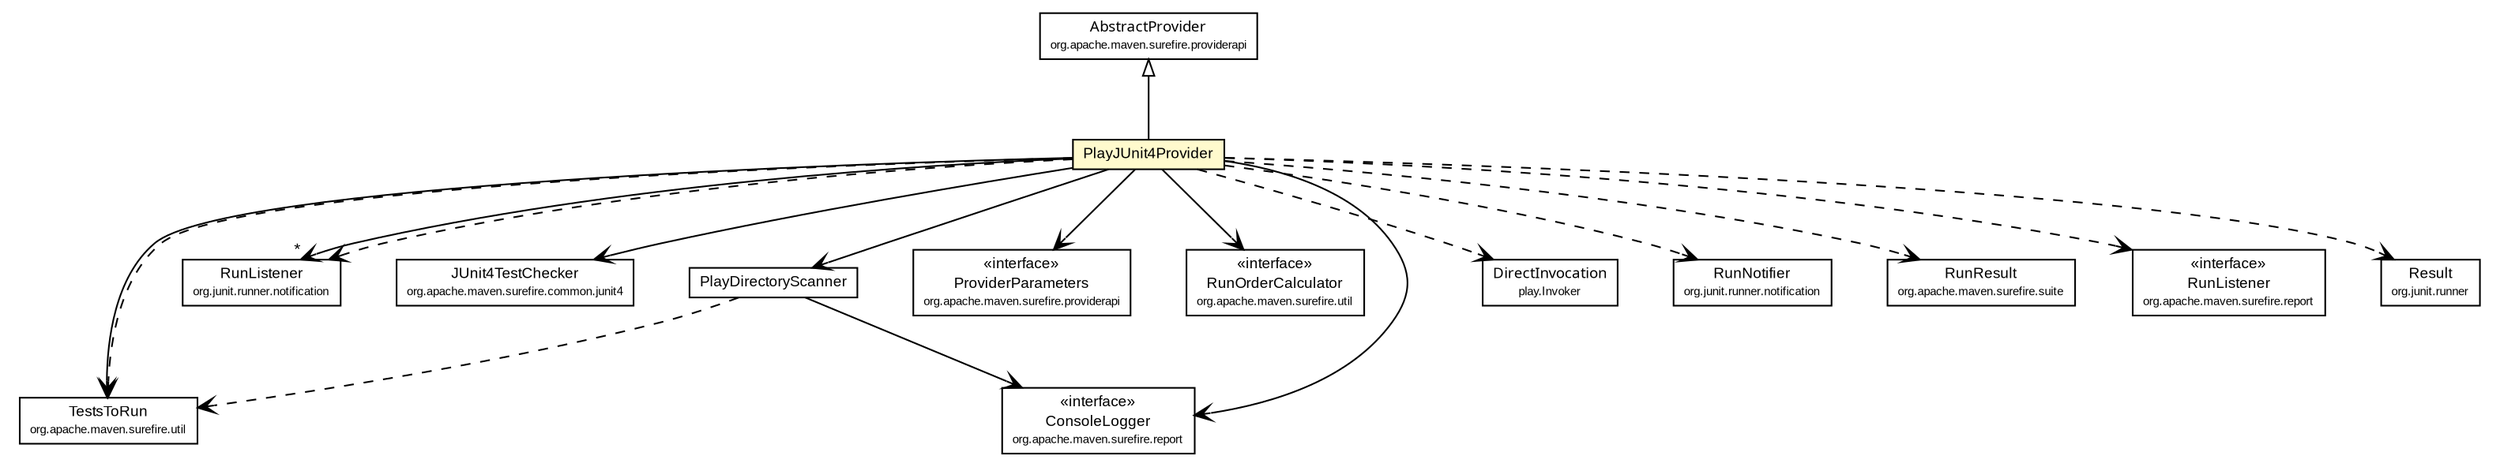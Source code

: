 #!/usr/local/bin/dot
#
# Class diagram 
# Generated by UmlGraph version 4.6 (http://www.spinellis.gr/sw/umlgraph)
#

digraph G {
	edge [fontname="arial",fontsize=10,labelfontname="arial",labelfontsize=10];
	node [fontname="arial",fontsize=10,shape=plaintext];
	// com.google.code.play.surefire.junit4.PlayJUnit4Provider
	c36 [label=<<table border="0" cellborder="1" cellspacing="0" cellpadding="2" port="p" bgcolor="lemonChiffon" href="./PlayJUnit4Provider.html">
		<tr><td><table border="0" cellspacing="0" cellpadding="1">
			<tr><td> PlayJUnit4Provider </td></tr>
		</table></td></tr>
		</table>>, fontname="arial", fontcolor="black", fontsize=9.0];
	// com.google.code.play.surefire.junit4.PlayDirectoryScanner
	c37 [label=<<table border="0" cellborder="1" cellspacing="0" cellpadding="2" port="p" href="./PlayDirectoryScanner.html">
		<tr><td><table border="0" cellspacing="0" cellpadding="1">
			<tr><td> PlayDirectoryScanner </td></tr>
		</table></td></tr>
		</table>>, fontname="arial", fontcolor="black", fontsize=9.0];
	//com.google.code.play.surefire.junit4.PlayJUnit4Provider extends org.apache.maven.surefire.providerapi.AbstractProvider
	c40:p -> c36:p [dir=back,arrowtail=empty];
	// com.google.code.play.surefire.junit4.PlayJUnit4Provider NAVASSOC com.google.code.play.surefire.junit4.PlayDirectoryScanner
	c36:p -> c37:p [taillabel="", label="", headlabel="", fontname="arial", fontcolor="black", fontsize=10.0, color="black", arrowhead=open];
	// com.google.code.play.surefire.junit4.PlayJUnit4Provider NAVASSOC org.junit.runner.notification.RunListener
	c36:p -> c41:p [taillabel="", label="", headlabel="*", fontname="arial", fontcolor="black", fontsize=10.0, color="black", arrowhead=open];
	// com.google.code.play.surefire.junit4.PlayJUnit4Provider NAVASSOC org.apache.maven.surefire.common.junit4.JUnit4TestChecker
	c36:p -> c44:p [taillabel="", label="", headlabel="", fontname="arial", fontcolor="black", fontsize=10.0, color="black", arrowhead=open];
	// com.google.code.play.surefire.junit4.PlayJUnit4Provider NAVASSOC org.apache.maven.surefire.util.TestsToRun
	c36:p -> c45:p [taillabel="", label="", headlabel="", fontname="arial", fontcolor="black", fontsize=10.0, color="black", arrowhead=open];
	// com.google.code.play.surefire.junit4.PlayJUnit4Provider NAVASSOC org.apache.maven.surefire.providerapi.ProviderParameters
	c36:p -> c52:p [taillabel="", label="", headlabel="", fontname="arial", fontcolor="black", fontsize=10.0, color="black", arrowhead=open];
	// com.google.code.play.surefire.junit4.PlayJUnit4Provider NAVASSOC org.apache.maven.surefire.util.RunOrderCalculator
	c36:p -> c53:p [taillabel="", label="", headlabel="", fontname="arial", fontcolor="black", fontsize=10.0, color="black", arrowhead=open];
	// com.google.code.play.surefire.junit4.PlayJUnit4Provider NAVASSOC org.apache.maven.surefire.report.ConsoleLogger
	c36:p -> c54:p [taillabel="", label="", headlabel="", fontname="arial", fontcolor="black", fontsize=10.0, color="black", arrowhead=open];
	// com.google.code.play.surefire.junit4.PlayDirectoryScanner NAVASSOC org.apache.maven.surefire.report.ConsoleLogger
	c37:p -> c54:p [taillabel="", label="", headlabel="", fontname="arial", fontcolor="black", fontsize=10.0, color="black", arrowhead=open];
	// com.google.code.play.surefire.junit4.PlayJUnit4Provider DEPEND org.apache.maven.surefire.util.TestsToRun
	c36:p -> c45:p [taillabel="", label="", headlabel="", fontname="arial", fontcolor="black", fontsize=10.0, color="black", arrowhead=open, style=dashed];
	// com.google.code.play.surefire.junit4.PlayJUnit4Provider DEPEND org.junit.runner.notification.RunListener
	c36:p -> c41:p [taillabel="", label="", headlabel="", fontname="arial", fontcolor="black", fontsize=10.0, color="black", arrowhead=open, style=dashed];
	// com.google.code.play.surefire.junit4.PlayJUnit4Provider DEPEND play.Invoker.DirectInvocation
	c36:p -> c55:p [taillabel="", label="", headlabel="", fontname="arial", fontcolor="black", fontsize=10.0, color="black", arrowhead=open, style=dashed];
	// com.google.code.play.surefire.junit4.PlayJUnit4Provider DEPEND org.junit.runner.notification.RunNotifier
	c36:p -> c56:p [taillabel="", label="", headlabel="", fontname="arial", fontcolor="black", fontsize=10.0, color="black", arrowhead=open, style=dashed];
	// com.google.code.play.surefire.junit4.PlayJUnit4Provider DEPEND org.apache.maven.surefire.suite.RunResult
	c36:p -> c57:p [taillabel="", label="", headlabel="", fontname="arial", fontcolor="black", fontsize=10.0, color="black", arrowhead=open, style=dashed];
	// com.google.code.play.surefire.junit4.PlayJUnit4Provider DEPEND org.apache.maven.surefire.report.RunListener
	c36:p -> c58:p [taillabel="", label="", headlabel="", fontname="arial", fontcolor="black", fontsize=10.0, color="black", arrowhead=open, style=dashed];
	// com.google.code.play.surefire.junit4.PlayJUnit4Provider DEPEND org.junit.runner.Result
	c36:p -> c61:p [taillabel="", label="", headlabel="", fontname="arial", fontcolor="black", fontsize=10.0, color="black", arrowhead=open, style=dashed];
	// com.google.code.play.surefire.junit4.PlayDirectoryScanner DEPEND org.apache.maven.surefire.util.TestsToRun
	c37:p -> c45:p [taillabel="", label="", headlabel="", fontname="arial", fontcolor="black", fontsize=10.0, color="black", arrowhead=open, style=dashed];
	// org.junit.runner.Result
	c61 [label=<<table border="0" cellborder="1" cellspacing="0" cellpadding="2" port="p">
		<tr><td><table border="0" cellspacing="0" cellpadding="1">
			<tr><td> Result </td></tr>
			<tr><td><font point-size="7.0"> org.junit.runner </font></td></tr>
		</table></td></tr>
		</table>>, fontname="arial", fontcolor="black", fontsize=9.0];
	// org.apache.maven.surefire.report.RunListener
	c58 [label=<<table border="0" cellborder="1" cellspacing="0" cellpadding="2" port="p">
		<tr><td><table border="0" cellspacing="0" cellpadding="1">
			<tr><td> &laquo;interface&raquo; </td></tr>
			<tr><td> RunListener </td></tr>
			<tr><td><font point-size="7.0"> org.apache.maven.surefire.report </font></td></tr>
		</table></td></tr>
		</table>>, fontname="arial", fontcolor="black", fontsize=9.0];
	// org.apache.maven.surefire.providerapi.ProviderParameters
	c52 [label=<<table border="0" cellborder="1" cellspacing="0" cellpadding="2" port="p">
		<tr><td><table border="0" cellspacing="0" cellpadding="1">
			<tr><td> &laquo;interface&raquo; </td></tr>
			<tr><td> ProviderParameters </td></tr>
			<tr><td><font point-size="7.0"> org.apache.maven.surefire.providerapi </font></td></tr>
		</table></td></tr>
		</table>>, fontname="arial", fontcolor="black", fontsize=9.0];
	// org.apache.maven.surefire.util.RunOrderCalculator
	c53 [label=<<table border="0" cellborder="1" cellspacing="0" cellpadding="2" port="p">
		<tr><td><table border="0" cellspacing="0" cellpadding="1">
			<tr><td> &laquo;interface&raquo; </td></tr>
			<tr><td> RunOrderCalculator </td></tr>
			<tr><td><font point-size="7.0"> org.apache.maven.surefire.util </font></td></tr>
		</table></td></tr>
		</table>>, fontname="arial", fontcolor="black", fontsize=9.0];
	// org.apache.maven.surefire.common.junit4.JUnit4TestChecker
	c44 [label=<<table border="0" cellborder="1" cellspacing="0" cellpadding="2" port="p">
		<tr><td><table border="0" cellspacing="0" cellpadding="1">
			<tr><td> JUnit4TestChecker </td></tr>
			<tr><td><font point-size="7.0"> org.apache.maven.surefire.common.junit4 </font></td></tr>
		</table></td></tr>
		</table>>, fontname="arial", fontcolor="black", fontsize=9.0];
	// org.apache.maven.surefire.util.TestsToRun
	c45 [label=<<table border="0" cellborder="1" cellspacing="0" cellpadding="2" port="p">
		<tr><td><table border="0" cellspacing="0" cellpadding="1">
			<tr><td> TestsToRun </td></tr>
			<tr><td><font point-size="7.0"> org.apache.maven.surefire.util </font></td></tr>
		</table></td></tr>
		</table>>, fontname="arial", fontcolor="black", fontsize=9.0];
	// org.apache.maven.surefire.report.ConsoleLogger
	c54 [label=<<table border="0" cellborder="1" cellspacing="0" cellpadding="2" port="p">
		<tr><td><table border="0" cellspacing="0" cellpadding="1">
			<tr><td> &laquo;interface&raquo; </td></tr>
			<tr><td> ConsoleLogger </td></tr>
			<tr><td><font point-size="7.0"> org.apache.maven.surefire.report </font></td></tr>
		</table></td></tr>
		</table>>, fontname="arial", fontcolor="black", fontsize=9.0];
	// org.apache.maven.surefire.suite.RunResult
	c57 [label=<<table border="0" cellborder="1" cellspacing="0" cellpadding="2" port="p">
		<tr><td><table border="0" cellspacing="0" cellpadding="1">
			<tr><td> RunResult </td></tr>
			<tr><td><font point-size="7.0"> org.apache.maven.surefire.suite </font></td></tr>
		</table></td></tr>
		</table>>, fontname="arial", fontcolor="black", fontsize=9.0];
	// org.junit.runner.notification.RunListener
	c41 [label=<<table border="0" cellborder="1" cellspacing="0" cellpadding="2" port="p">
		<tr><td><table border="0" cellspacing="0" cellpadding="1">
			<tr><td> RunListener </td></tr>
			<tr><td><font point-size="7.0"> org.junit.runner.notification </font></td></tr>
		</table></td></tr>
		</table>>, fontname="arial", fontcolor="black", fontsize=9.0];
	// org.junit.runner.notification.RunNotifier
	c56 [label=<<table border="0" cellborder="1" cellspacing="0" cellpadding="2" port="p">
		<tr><td><table border="0" cellspacing="0" cellpadding="1">
			<tr><td> RunNotifier </td></tr>
			<tr><td><font point-size="7.0"> org.junit.runner.notification </font></td></tr>
		</table></td></tr>
		</table>>, fontname="arial", fontcolor="black", fontsize=9.0];
	// org.apache.maven.surefire.providerapi.AbstractProvider
	c40 [label=<<table border="0" cellborder="1" cellspacing="0" cellpadding="2" port="p">
		<tr><td><table border="0" cellspacing="0" cellpadding="1">
			<tr><td><font face="ariali"> AbstractProvider </font></td></tr>
			<tr><td><font point-size="7.0"> org.apache.maven.surefire.providerapi </font></td></tr>
		</table></td></tr>
		</table>>, fontname="arial", fontcolor="black", fontsize=9.0];
	// play.Invoker.DirectInvocation
	c55 [label=<<table border="0" cellborder="1" cellspacing="0" cellpadding="2" port="p">
		<tr><td><table border="0" cellspacing="0" cellpadding="1">
			<tr><td><font face="ariali"> DirectInvocation </font></td></tr>
			<tr><td><font point-size="7.0"> play.Invoker </font></td></tr>
		</table></td></tr>
		</table>>, fontname="arial", fontcolor="black", fontsize=9.0];
}

